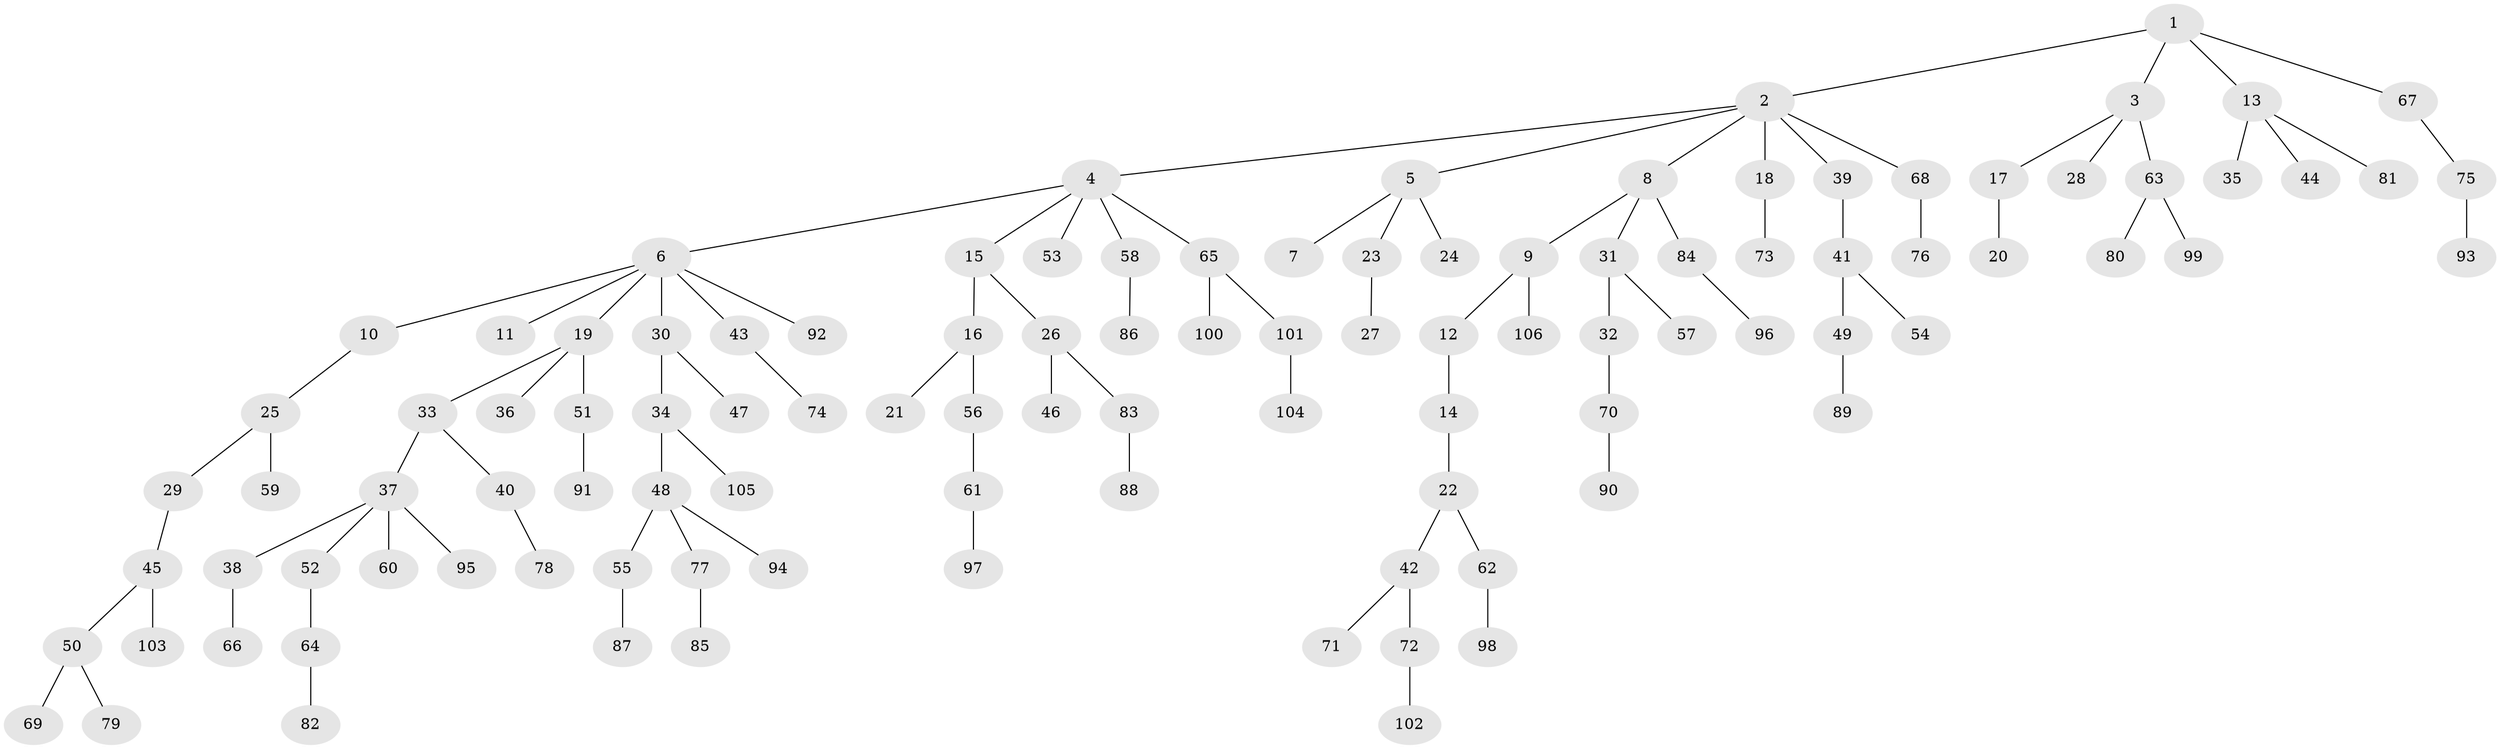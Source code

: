 // coarse degree distribution, {1: 0.46875, 2: 0.34375, 5: 0.09375, 3: 0.0625, 4: 0.03125}
// Generated by graph-tools (version 1.1) at 2025/37/03/04/25 23:37:21]
// undirected, 106 vertices, 105 edges
graph export_dot {
  node [color=gray90,style=filled];
  1;
  2;
  3;
  4;
  5;
  6;
  7;
  8;
  9;
  10;
  11;
  12;
  13;
  14;
  15;
  16;
  17;
  18;
  19;
  20;
  21;
  22;
  23;
  24;
  25;
  26;
  27;
  28;
  29;
  30;
  31;
  32;
  33;
  34;
  35;
  36;
  37;
  38;
  39;
  40;
  41;
  42;
  43;
  44;
  45;
  46;
  47;
  48;
  49;
  50;
  51;
  52;
  53;
  54;
  55;
  56;
  57;
  58;
  59;
  60;
  61;
  62;
  63;
  64;
  65;
  66;
  67;
  68;
  69;
  70;
  71;
  72;
  73;
  74;
  75;
  76;
  77;
  78;
  79;
  80;
  81;
  82;
  83;
  84;
  85;
  86;
  87;
  88;
  89;
  90;
  91;
  92;
  93;
  94;
  95;
  96;
  97;
  98;
  99;
  100;
  101;
  102;
  103;
  104;
  105;
  106;
  1 -- 2;
  1 -- 3;
  1 -- 13;
  1 -- 67;
  2 -- 4;
  2 -- 5;
  2 -- 8;
  2 -- 18;
  2 -- 39;
  2 -- 68;
  3 -- 17;
  3 -- 28;
  3 -- 63;
  4 -- 6;
  4 -- 15;
  4 -- 53;
  4 -- 58;
  4 -- 65;
  5 -- 7;
  5 -- 23;
  5 -- 24;
  6 -- 10;
  6 -- 11;
  6 -- 19;
  6 -- 30;
  6 -- 43;
  6 -- 92;
  8 -- 9;
  8 -- 31;
  8 -- 84;
  9 -- 12;
  9 -- 106;
  10 -- 25;
  12 -- 14;
  13 -- 35;
  13 -- 44;
  13 -- 81;
  14 -- 22;
  15 -- 16;
  15 -- 26;
  16 -- 21;
  16 -- 56;
  17 -- 20;
  18 -- 73;
  19 -- 33;
  19 -- 36;
  19 -- 51;
  22 -- 42;
  22 -- 62;
  23 -- 27;
  25 -- 29;
  25 -- 59;
  26 -- 46;
  26 -- 83;
  29 -- 45;
  30 -- 34;
  30 -- 47;
  31 -- 32;
  31 -- 57;
  32 -- 70;
  33 -- 37;
  33 -- 40;
  34 -- 48;
  34 -- 105;
  37 -- 38;
  37 -- 52;
  37 -- 60;
  37 -- 95;
  38 -- 66;
  39 -- 41;
  40 -- 78;
  41 -- 49;
  41 -- 54;
  42 -- 71;
  42 -- 72;
  43 -- 74;
  45 -- 50;
  45 -- 103;
  48 -- 55;
  48 -- 77;
  48 -- 94;
  49 -- 89;
  50 -- 69;
  50 -- 79;
  51 -- 91;
  52 -- 64;
  55 -- 87;
  56 -- 61;
  58 -- 86;
  61 -- 97;
  62 -- 98;
  63 -- 80;
  63 -- 99;
  64 -- 82;
  65 -- 100;
  65 -- 101;
  67 -- 75;
  68 -- 76;
  70 -- 90;
  72 -- 102;
  75 -- 93;
  77 -- 85;
  83 -- 88;
  84 -- 96;
  101 -- 104;
}
